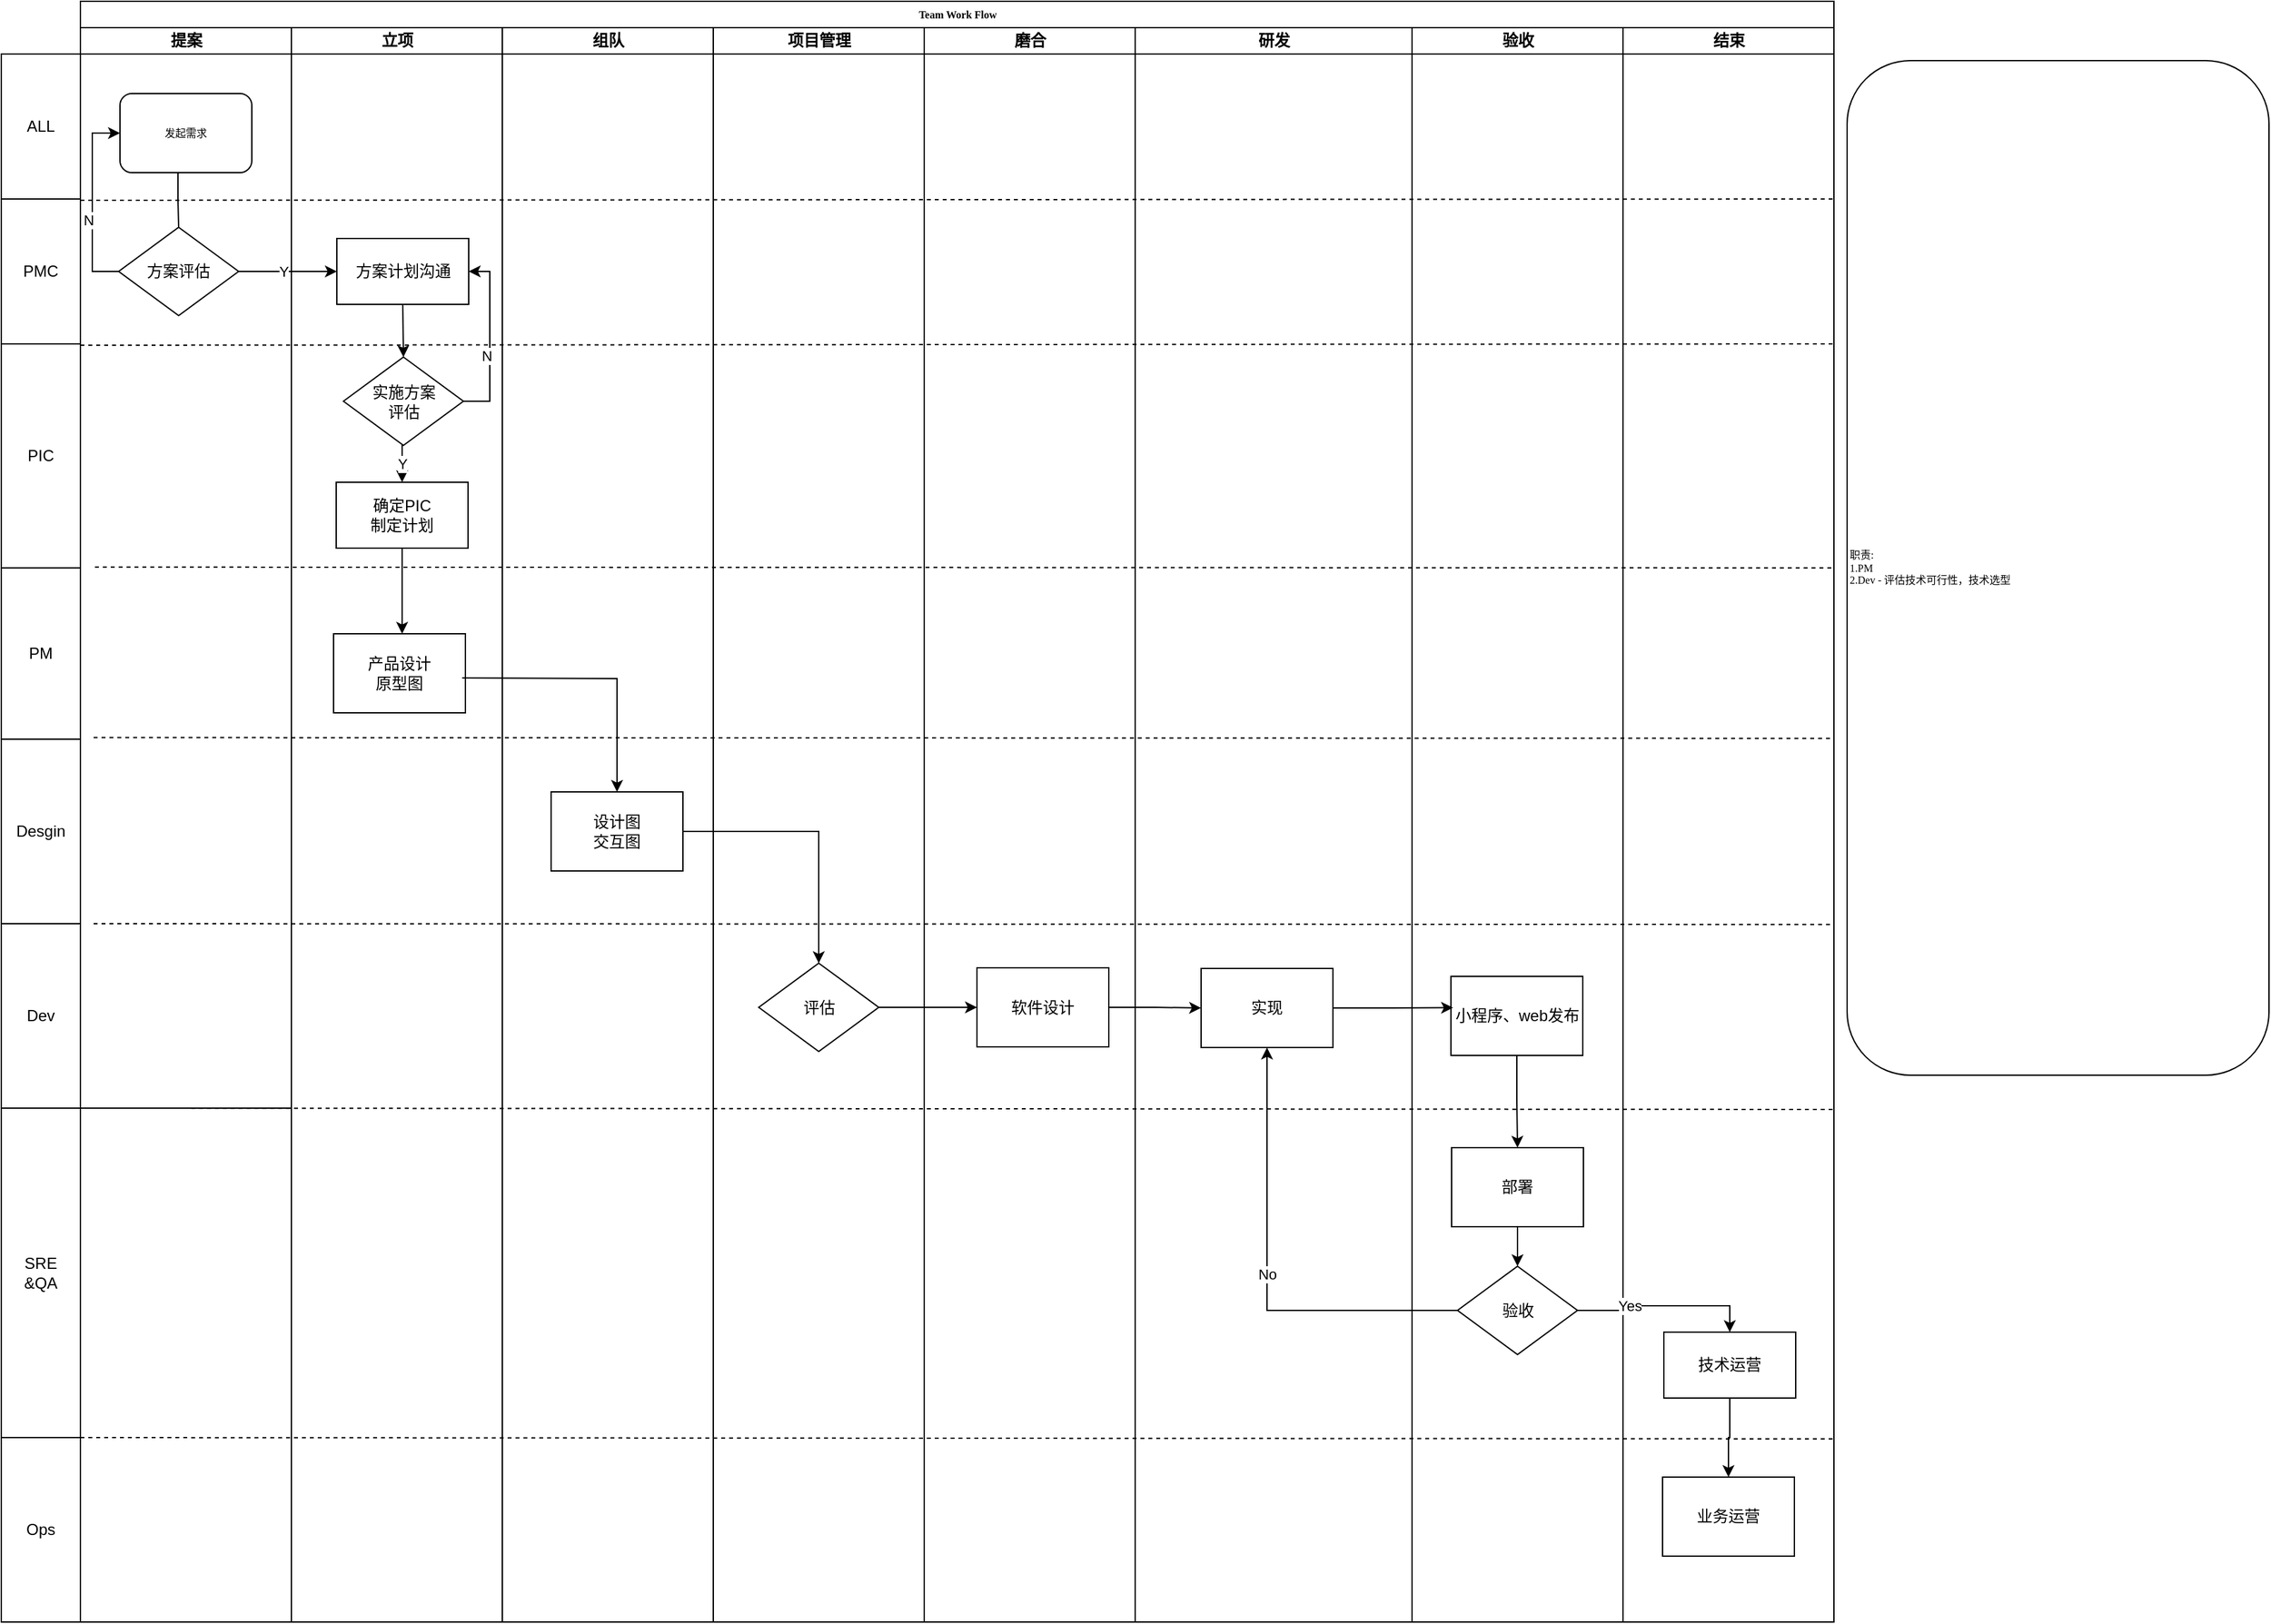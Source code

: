 <mxfile version="18.1.3" type="github">
  <diagram id="Y84T4wLDlW-QdF7z1Cms" name="teamwork">
    <mxGraphModel dx="1901" dy="949" grid="1" gridSize="10" guides="1" tooltips="1" connect="1" arrows="1" fold="1" page="1" pageScale="1" pageWidth="827" pageHeight="1169" math="0" shadow="0">
      <root>
        <mxCell id="0" />
        <mxCell id="1" parent="0" />
        <mxCell id="occV5032T8DvytQEy4XP-1" value="Team Work Flow" style="swimlane;html=1;childLayout=stackLayout;startSize=20;rounded=0;shadow=0;labelBackgroundColor=none;strokeWidth=1;fontFamily=Verdana;fontSize=8;align=center;" parent="1" vertex="1">
          <mxGeometry x="370" y="10" width="1330" height="1230" as="geometry" />
        </mxCell>
        <mxCell id="occV5032T8DvytQEy4XP-3" value="建单" style="swimlane;html=1;startSize=20;" parent="occV5032T8DvytQEy4XP-1" vertex="1">
          <mxGeometry y="20" width="160" height="1210" as="geometry" />
        </mxCell>
        <mxCell id="occV5032T8DvytQEy4XP-4" value="立项" style="swimlane;html=1;startSize=20;" parent="occV5032T8DvytQEy4XP-1" vertex="1">
          <mxGeometry x="160" y="20" width="160" height="1210" as="geometry" />
        </mxCell>
        <mxCell id="occV5032T8DvytQEy4XP-64" value="Y" style="edgeStyle=orthogonalEdgeStyle;rounded=0;orthogonalLoop=1;jettySize=auto;html=1;entryX=0.5;entryY=0;entryDx=0;entryDy=0;startArrow=none;exitX=0.5;exitY=1;exitDx=0;exitDy=0;" parent="occV5032T8DvytQEy4XP-4" source="M_wDBOlB3Sk2u6fDk0sT-19" target="occV5032T8DvytQEy4XP-63" edge="1">
          <mxGeometry relative="1" as="geometry">
            <mxPoint x="80" y="317" as="sourcePoint" />
          </mxGeometry>
        </mxCell>
        <mxCell id="occV5032T8DvytQEy4XP-54" value="方案计划沟通" style="rounded=0;whiteSpace=wrap;html=1;" parent="occV5032T8DvytQEy4XP-4" vertex="1">
          <mxGeometry x="34.5" y="160" width="100" height="50" as="geometry" />
        </mxCell>
        <mxCell id="occV5032T8DvytQEy4XP-63" value="确定PIC&lt;br&gt;制定计划" style="rounded=0;whiteSpace=wrap;html=1;" parent="occV5032T8DvytQEy4XP-4" vertex="1">
          <mxGeometry x="34" y="345" width="100" height="50" as="geometry" />
        </mxCell>
        <mxCell id="M_wDBOlB3Sk2u6fDk0sT-8" style="edgeStyle=orthogonalEdgeStyle;rounded=0;orthogonalLoop=1;jettySize=auto;html=1;startArrow=none;exitX=1;exitY=0.5;exitDx=0;exitDy=0;entryX=1;entryY=0.5;entryDx=0;entryDy=0;" parent="occV5032T8DvytQEy4XP-4" source="M_wDBOlB3Sk2u6fDk0sT-19" target="occV5032T8DvytQEy4XP-54" edge="1">
          <mxGeometry relative="1" as="geometry">
            <mxPoint x="130" y="295" as="sourcePoint" />
            <mxPoint x="-10" y="80" as="targetPoint" />
          </mxGeometry>
        </mxCell>
        <mxCell id="M_wDBOlB3Sk2u6fDk0sT-9" value="N" style="edgeLabel;html=1;align=center;verticalAlign=middle;resizable=0;points=[];" parent="M_wDBOlB3Sk2u6fDk0sT-8" connectable="0" vertex="1">
          <mxGeometry x="-0.187" y="3" relative="1" as="geometry">
            <mxPoint as="offset" />
          </mxGeometry>
        </mxCell>
        <mxCell id="M_wDBOlB3Sk2u6fDk0sT-10" style="rounded=0;orthogonalLoop=1;jettySize=auto;html=1;exitX=0.5;exitY=1;exitDx=0;exitDy=0;entryX=0.5;entryY=0;entryDx=0;entryDy=0;" parent="occV5032T8DvytQEy4XP-4" source="occV5032T8DvytQEy4XP-54" target="M_wDBOlB3Sk2u6fDk0sT-19" edge="1">
          <mxGeometry relative="1" as="geometry">
            <mxPoint x="140" y="380" as="sourcePoint" />
            <mxPoint x="80" y="270" as="targetPoint" />
          </mxGeometry>
        </mxCell>
        <mxCell id="M_wDBOlB3Sk2u6fDk0sT-19" value="实施方案&lt;br&gt;评估" style="rhombus;whiteSpace=wrap;html=1;" parent="occV5032T8DvytQEy4XP-4" vertex="1">
          <mxGeometry x="39.5" y="250" width="91" height="67" as="geometry" />
        </mxCell>
        <mxCell id="9P_NjJ8gUgwnYhmDOcFU-11" style="rounded=0;orthogonalLoop=1;jettySize=auto;html=1;entryX=0.5;entryY=0;entryDx=0;entryDy=0;exitX=0.5;exitY=1;exitDx=0;exitDy=0;" parent="occV5032T8DvytQEy4XP-4" source="occV5032T8DvytQEy4XP-63" edge="1">
          <mxGeometry relative="1" as="geometry">
            <mxPoint x="144" y="380" as="sourcePoint" />
            <mxPoint x="84.0" y="460" as="targetPoint" />
          </mxGeometry>
        </mxCell>
        <mxCell id="79aMWXb59O5gDaED3Tgx-1" value="产品设计&lt;br&gt;原型图" style="rounded=0;whiteSpace=wrap;html=1;" parent="occV5032T8DvytQEy4XP-4" vertex="1">
          <mxGeometry x="32" y="460" width="100" height="60" as="geometry" />
        </mxCell>
        <mxCell id="79aMWXb59O5gDaED3Tgx-7" value="" style="endArrow=none;dashed=1;html=1;rounded=0;" parent="occV5032T8DvytQEy4XP-4" edge="1">
          <mxGeometry width="50" height="50" relative="1" as="geometry">
            <mxPoint x="-160" y="1070" as="sourcePoint" />
            <mxPoint x="1170" y="1071" as="targetPoint" />
          </mxGeometry>
        </mxCell>
        <mxCell id="occV5032T8DvytQEy4XP-13" value="组队" style="swimlane;html=1;startSize=20;" parent="occV5032T8DvytQEy4XP-1" vertex="1">
          <mxGeometry x="320" y="20" width="160" height="1210" as="geometry" />
        </mxCell>
        <mxCell id="occV5032T8DvytQEy4XP-60" value="设计图&lt;br&gt;交互图" style="rounded=0;whiteSpace=wrap;html=1;" parent="occV5032T8DvytQEy4XP-13" vertex="1">
          <mxGeometry x="37" y="580" width="100" height="60" as="geometry" />
        </mxCell>
        <mxCell id="occV5032T8DvytQEy4XP-92" value="" style="endArrow=none;dashed=1;html=1;rounded=0;entryX=1;entryY=0.5;entryDx=0;entryDy=0;" parent="occV5032T8DvytQEy4XP-13" edge="1">
          <mxGeometry width="50" height="50" relative="1" as="geometry">
            <mxPoint x="-310" y="538.75" as="sourcePoint" />
            <mxPoint x="1010" y="539.37" as="targetPoint" />
          </mxGeometry>
        </mxCell>
        <mxCell id="occV5032T8DvytQEy4XP-94" value="" style="endArrow=none;dashed=1;html=1;rounded=0;entryX=1;entryY=0.5;entryDx=0;entryDy=0;" parent="occV5032T8DvytQEy4XP-13" edge="1">
          <mxGeometry width="50" height="50" relative="1" as="geometry">
            <mxPoint x="-310" y="680.0" as="sourcePoint" />
            <mxPoint x="1010" y="680.62" as="targetPoint" />
          </mxGeometry>
        </mxCell>
        <mxCell id="occV5032T8DvytQEy4XP-72" style="edgeStyle=orthogonalEdgeStyle;rounded=0;orthogonalLoop=1;jettySize=auto;html=1;entryX=0.5;entryY=0;entryDx=0;entryDy=0;exitX=1;exitY=0.5;exitDx=0;exitDy=0;" parent="occV5032T8DvytQEy4XP-1" target="occV5032T8DvytQEy4XP-60" edge="1">
          <mxGeometry relative="1" as="geometry">
            <mxPoint x="289.5" y="513.5" as="sourcePoint" />
          </mxGeometry>
        </mxCell>
        <mxCell id="occV5032T8DvytQEy4XP-21" value="项目管理" style="swimlane;html=1;startSize=20;" parent="occV5032T8DvytQEy4XP-1" vertex="1">
          <mxGeometry x="480" y="20" width="160" height="1210" as="geometry" />
        </mxCell>
        <mxCell id="occV5032T8DvytQEy4XP-93" value="" style="endArrow=none;dashed=1;html=1;rounded=0;" parent="occV5032T8DvytQEy4XP-21" edge="1">
          <mxGeometry width="50" height="50" relative="1" as="geometry">
            <mxPoint x="-480" y="131" as="sourcePoint" />
            <mxPoint x="850" y="130.0" as="targetPoint" />
          </mxGeometry>
        </mxCell>
        <mxCell id="M_wDBOlB3Sk2u6fDk0sT-11" value="评估" style="rhombus;whiteSpace=wrap;html=1;" parent="occV5032T8DvytQEy4XP-21" vertex="1">
          <mxGeometry x="34.5" y="710" width="91" height="67" as="geometry" />
        </mxCell>
        <mxCell id="occV5032T8DvytQEy4XP-91" value="" style="endArrow=none;dashed=1;html=1;rounded=0;" parent="occV5032T8DvytQEy4XP-21" edge="1">
          <mxGeometry width="50" height="50" relative="1" as="geometry">
            <mxPoint x="-480" y="241.0" as="sourcePoint" />
            <mxPoint x="850" y="240" as="targetPoint" />
          </mxGeometry>
        </mxCell>
        <mxCell id="occV5032T8DvytQEy4XP-26" value="磨合" style="swimlane;html=1;startSize=20;" parent="occV5032T8DvytQEy4XP-1" vertex="1">
          <mxGeometry x="640" y="20" width="160" height="1210" as="geometry" />
        </mxCell>
        <mxCell id="9P_NjJ8gUgwnYhmDOcFU-2" value="" style="endArrow=none;dashed=1;html=1;rounded=0;" parent="occV5032T8DvytQEy4XP-26" edge="1">
          <mxGeometry width="50" height="50" relative="1" as="geometry">
            <mxPoint x="-640" y="820.0" as="sourcePoint" />
            <mxPoint x="690" y="821" as="targetPoint" />
          </mxGeometry>
        </mxCell>
        <mxCell id="79aMWXb59O5gDaED3Tgx-9" value="软件设计" style="rounded=0;whiteSpace=wrap;html=1;" parent="occV5032T8DvytQEy4XP-26" vertex="1">
          <mxGeometry x="40" y="713.5" width="100" height="60" as="geometry" />
        </mxCell>
        <mxCell id="occV5032T8DvytQEy4XP-90" value="" style="endArrow=none;dashed=1;html=1;rounded=0;entryX=1;entryY=0.5;entryDx=0;entryDy=0;" parent="occV5032T8DvytQEy4XP-1" edge="1">
          <mxGeometry width="50" height="50" relative="1" as="geometry">
            <mxPoint x="11" y="429.38" as="sourcePoint" />
            <mxPoint x="1331" y="430.0" as="targetPoint" />
          </mxGeometry>
        </mxCell>
        <mxCell id="occV5032T8DvytQEy4XP-28" value="研发" style="swimlane;html=1;startSize=20;" parent="occV5032T8DvytQEy4XP-1" vertex="1">
          <mxGeometry x="800" y="20" width="210" height="1210" as="geometry" />
        </mxCell>
        <mxCell id="79aMWXb59O5gDaED3Tgx-10" value="实现" style="rounded=0;whiteSpace=wrap;html=1;" parent="occV5032T8DvytQEy4XP-28" vertex="1">
          <mxGeometry x="50" y="714" width="100" height="60" as="geometry" />
        </mxCell>
        <mxCell id="occV5032T8DvytQEy4XP-37" value="验收" style="swimlane;html=1;startSize=20;" parent="occV5032T8DvytQEy4XP-1" vertex="1">
          <mxGeometry x="1010" y="20" width="160" height="1210" as="geometry" />
        </mxCell>
        <mxCell id="9P_NjJ8gUgwnYhmDOcFU-3" value="验收" style="rhombus;whiteSpace=wrap;html=1;" parent="occV5032T8DvytQEy4XP-37" vertex="1">
          <mxGeometry x="34.5" y="940" width="91" height="67" as="geometry" />
        </mxCell>
        <mxCell id="79aMWXb59O5gDaED3Tgx-14" style="edgeStyle=orthogonalEdgeStyle;rounded=0;orthogonalLoop=1;jettySize=auto;html=1;entryX=0.5;entryY=0;entryDx=0;entryDy=0;" parent="occV5032T8DvytQEy4XP-37" source="occV5032T8DvytQEy4XP-58" target="9P_NjJ8gUgwnYhmDOcFU-3" edge="1">
          <mxGeometry relative="1" as="geometry" />
        </mxCell>
        <mxCell id="occV5032T8DvytQEy4XP-58" value="部署" style="rounded=0;whiteSpace=wrap;html=1;" parent="occV5032T8DvytQEy4XP-37" vertex="1">
          <mxGeometry x="30" y="850" width="100" height="60" as="geometry" />
        </mxCell>
        <mxCell id="79aMWXb59O5gDaED3Tgx-22" style="edgeStyle=orthogonalEdgeStyle;rounded=0;orthogonalLoop=1;jettySize=auto;html=1;" parent="occV5032T8DvytQEy4XP-37" source="79aMWXb59O5gDaED3Tgx-20" target="occV5032T8DvytQEy4XP-58" edge="1">
          <mxGeometry relative="1" as="geometry" />
        </mxCell>
        <mxCell id="79aMWXb59O5gDaED3Tgx-20" value="小程序、web发布" style="rounded=0;whiteSpace=wrap;html=1;" parent="occV5032T8DvytQEy4XP-37" vertex="1">
          <mxGeometry x="29.5" y="720" width="100" height="60" as="geometry" />
        </mxCell>
        <mxCell id="occV5032T8DvytQEy4XP-71" value="结束" style="swimlane;html=1;startSize=20;" parent="occV5032T8DvytQEy4XP-1" vertex="1">
          <mxGeometry x="1170" y="20" width="160" height="1210" as="geometry" />
        </mxCell>
        <mxCell id="occV5032T8DvytQEy4XP-87" value="业务运营" style="rounded=0;whiteSpace=wrap;html=1;" parent="occV5032T8DvytQEy4XP-71" vertex="1">
          <mxGeometry x="30" y="1100" width="100" height="60" as="geometry" />
        </mxCell>
        <mxCell id="79aMWXb59O5gDaED3Tgx-19" style="edgeStyle=orthogonalEdgeStyle;rounded=0;orthogonalLoop=1;jettySize=auto;html=1;entryX=0.5;entryY=0;entryDx=0;entryDy=0;" parent="occV5032T8DvytQEy4XP-71" source="79aMWXb59O5gDaED3Tgx-18" target="occV5032T8DvytQEy4XP-87" edge="1">
          <mxGeometry relative="1" as="geometry" />
        </mxCell>
        <mxCell id="79aMWXb59O5gDaED3Tgx-18" value="技术运营" style="rounded=0;whiteSpace=wrap;html=1;" parent="occV5032T8DvytQEy4XP-71" vertex="1">
          <mxGeometry x="31" y="990" width="100" height="50" as="geometry" />
        </mxCell>
        <mxCell id="occV5032T8DvytQEy4XP-73" style="edgeStyle=orthogonalEdgeStyle;rounded=0;orthogonalLoop=1;jettySize=auto;html=1;" parent="occV5032T8DvytQEy4XP-1" source="occV5032T8DvytQEy4XP-60" target="M_wDBOlB3Sk2u6fDk0sT-11" edge="1">
          <mxGeometry relative="1" as="geometry">
            <mxPoint x="560" y="460" as="targetPoint" />
          </mxGeometry>
        </mxCell>
        <mxCell id="79aMWXb59O5gDaED3Tgx-11" style="edgeStyle=orthogonalEdgeStyle;rounded=0;orthogonalLoop=1;jettySize=auto;html=1;" parent="occV5032T8DvytQEy4XP-1" source="M_wDBOlB3Sk2u6fDk0sT-11" target="79aMWXb59O5gDaED3Tgx-9" edge="1">
          <mxGeometry relative="1" as="geometry" />
        </mxCell>
        <mxCell id="79aMWXb59O5gDaED3Tgx-12" style="edgeStyle=orthogonalEdgeStyle;rounded=0;orthogonalLoop=1;jettySize=auto;html=1;entryX=0;entryY=0.5;entryDx=0;entryDy=0;" parent="occV5032T8DvytQEy4XP-1" source="79aMWXb59O5gDaED3Tgx-9" target="79aMWXb59O5gDaED3Tgx-10" edge="1">
          <mxGeometry relative="1" as="geometry" />
        </mxCell>
        <mxCell id="79aMWXb59O5gDaED3Tgx-15" style="edgeStyle=orthogonalEdgeStyle;rounded=0;orthogonalLoop=1;jettySize=auto;html=1;entryX=0.5;entryY=0;entryDx=0;entryDy=0;" parent="occV5032T8DvytQEy4XP-1" source="9P_NjJ8gUgwnYhmDOcFU-3" target="79aMWXb59O5gDaED3Tgx-18" edge="1">
          <mxGeometry relative="1" as="geometry">
            <mxPoint x="1250" y="994" as="targetPoint" />
          </mxGeometry>
        </mxCell>
        <mxCell id="79aMWXb59O5gDaED3Tgx-16" value="Yes" style="edgeLabel;html=1;align=center;verticalAlign=middle;resizable=0;points=[];" parent="79aMWXb59O5gDaED3Tgx-15" connectable="0" vertex="1">
          <mxGeometry x="-0.368" relative="1" as="geometry">
            <mxPoint x="-1" as="offset" />
          </mxGeometry>
        </mxCell>
        <mxCell id="79aMWXb59O5gDaED3Tgx-17" value="No" style="edgeStyle=orthogonalEdgeStyle;rounded=0;orthogonalLoop=1;jettySize=auto;html=1;entryX=0.5;entryY=1;entryDx=0;entryDy=0;" parent="occV5032T8DvytQEy4XP-1" source="9P_NjJ8gUgwnYhmDOcFU-3" target="79aMWXb59O5gDaED3Tgx-10" edge="1">
          <mxGeometry relative="1" as="geometry" />
        </mxCell>
        <mxCell id="79aMWXb59O5gDaED3Tgx-21" style="edgeStyle=orthogonalEdgeStyle;rounded=0;orthogonalLoop=1;jettySize=auto;html=1;entryX=0.016;entryY=0.396;entryDx=0;entryDy=0;entryPerimeter=0;" parent="occV5032T8DvytQEy4XP-1" source="79aMWXb59O5gDaED3Tgx-10" target="79aMWXb59O5gDaED3Tgx-20" edge="1">
          <mxGeometry relative="1" as="geometry" />
        </mxCell>
        <mxCell id="occV5032T8DvytQEy4XP-39" value="提案" style="swimlane;html=1;startSize=20;" parent="1" vertex="1">
          <mxGeometry x="370" y="30" width="160" height="820" as="geometry" />
        </mxCell>
        <mxCell id="occV5032T8DvytQEy4XP-41" value="发起需求" style="rounded=1;whiteSpace=wrap;html=1;shadow=0;labelBackgroundColor=none;strokeWidth=1;fontFamily=Verdana;fontSize=8;align=center;" parent="occV5032T8DvytQEy4XP-39" vertex="1">
          <mxGeometry x="30" y="50" width="100" height="60" as="geometry" />
        </mxCell>
        <mxCell id="M_wDBOlB3Sk2u6fDk0sT-1" value="方案评估" style="rhombus;whiteSpace=wrap;html=1;" parent="occV5032T8DvytQEy4XP-39" vertex="1">
          <mxGeometry x="29" y="151.5" width="91" height="67" as="geometry" />
        </mxCell>
        <mxCell id="M_wDBOlB3Sk2u6fDk0sT-2" value="" style="edgeStyle=orthogonalEdgeStyle;rounded=0;orthogonalLoop=1;jettySize=auto;html=1;entryX=0.5;entryY=0;entryDx=0;entryDy=0;exitX=0.44;exitY=0.992;exitDx=0;exitDy=0;exitPerimeter=0;endArrow=none;" parent="occV5032T8DvytQEy4XP-39" source="occV5032T8DvytQEy4XP-41" target="M_wDBOlB3Sk2u6fDk0sT-1" edge="1">
          <mxGeometry relative="1" as="geometry">
            <mxPoint x="74" y="109.52" as="sourcePoint" />
            <mxPoint x="190" y="195" as="targetPoint" />
          </mxGeometry>
        </mxCell>
        <mxCell id="M_wDBOlB3Sk2u6fDk0sT-3" style="edgeStyle=orthogonalEdgeStyle;rounded=0;orthogonalLoop=1;jettySize=auto;html=1;entryX=0;entryY=0.5;entryDx=0;entryDy=0;startArrow=none;exitX=0;exitY=0.5;exitDx=0;exitDy=0;" parent="occV5032T8DvytQEy4XP-39" source="M_wDBOlB3Sk2u6fDk0sT-1" target="occV5032T8DvytQEy4XP-41" edge="1">
          <mxGeometry relative="1" as="geometry">
            <mxPoint x="84.5" y="228.5" as="sourcePoint" />
            <mxPoint x="200" y="205" as="targetPoint" />
          </mxGeometry>
        </mxCell>
        <mxCell id="M_wDBOlB3Sk2u6fDk0sT-4" value="N" style="edgeLabel;html=1;align=center;verticalAlign=middle;resizable=0;points=[];" parent="M_wDBOlB3Sk2u6fDk0sT-3" connectable="0" vertex="1">
          <mxGeometry x="-0.187" y="3" relative="1" as="geometry">
            <mxPoint as="offset" />
          </mxGeometry>
        </mxCell>
        <mxCell id="occV5032T8DvytQEy4XP-47" value="ALL" style="rounded=0;whiteSpace=wrap;html=1;" parent="1" vertex="1">
          <mxGeometry x="310" y="50" width="60" height="110" as="geometry" />
        </mxCell>
        <mxCell id="occV5032T8DvytQEy4XP-48" value="PIC" style="rounded=0;whiteSpace=wrap;html=1;" parent="1" vertex="1">
          <mxGeometry x="310" y="270" width="60" height="170" as="geometry" />
        </mxCell>
        <mxCell id="occV5032T8DvytQEy4XP-50" value="PM" style="rounded=0;whiteSpace=wrap;html=1;" parent="1" vertex="1">
          <mxGeometry x="310" y="440" width="60" height="130" as="geometry" />
        </mxCell>
        <mxCell id="occV5032T8DvytQEy4XP-52" value="PMC" style="rounded=0;whiteSpace=wrap;html=1;" parent="1" vertex="1">
          <mxGeometry x="310" y="160" width="60" height="110" as="geometry" />
        </mxCell>
        <mxCell id="occV5032T8DvytQEy4XP-56" style="edgeStyle=orthogonalEdgeStyle;rounded=0;orthogonalLoop=1;jettySize=auto;html=1;entryX=0;entryY=0.5;entryDx=0;entryDy=0;startArrow=none;exitX=1;exitY=0.5;exitDx=0;exitDy=0;" parent="1" source="M_wDBOlB3Sk2u6fDk0sT-1" target="occV5032T8DvytQEy4XP-54" edge="1">
          <mxGeometry relative="1" as="geometry">
            <mxPoint x="445" y="250" as="sourcePoint" />
          </mxGeometry>
        </mxCell>
        <mxCell id="M_wDBOlB3Sk2u6fDk0sT-5" value="Y" style="edgeLabel;html=1;align=center;verticalAlign=middle;resizable=0;points=[];" parent="occV5032T8DvytQEy4XP-56" connectable="0" vertex="1">
          <mxGeometry x="-0.099" relative="1" as="geometry">
            <mxPoint as="offset" />
          </mxGeometry>
        </mxCell>
        <mxCell id="occV5032T8DvytQEy4XP-61" value="Desgin" style="rounded=0;whiteSpace=wrap;html=1;" parent="1" vertex="1">
          <mxGeometry x="310" y="570" width="60" height="140" as="geometry" />
        </mxCell>
        <mxCell id="occV5032T8DvytQEy4XP-89" value="Dev" style="rounded=0;whiteSpace=wrap;html=1;" parent="1" vertex="1">
          <mxGeometry x="310" y="710" width="60" height="140" as="geometry" />
        </mxCell>
        <mxCell id="Yytk5t0QgctLMreYlWnX-1" value="职责:&lt;br&gt;1.PM&lt;br&gt;2.Dev - 评估技术可行性，技术选型" style="rounded=1;whiteSpace=wrap;html=1;shadow=0;labelBackgroundColor=none;strokeWidth=1;fontFamily=Verdana;fontSize=8;align=left;" parent="1" vertex="1">
          <mxGeometry x="1710" y="55" width="320" height="770" as="geometry" />
        </mxCell>
        <mxCell id="9P_NjJ8gUgwnYhmDOcFU-1" value="SRE&lt;br&gt;&amp;amp;QA" style="rounded=0;whiteSpace=wrap;html=1;" parent="1" vertex="1">
          <mxGeometry x="310" y="850" width="60" height="250" as="geometry" />
        </mxCell>
        <mxCell id="79aMWXb59O5gDaED3Tgx-4" value="Ops" style="rounded=0;whiteSpace=wrap;html=1;" parent="1" vertex="1">
          <mxGeometry x="310" y="1100" width="60" height="140" as="geometry" />
        </mxCell>
      </root>
    </mxGraphModel>
  </diagram>
</mxfile>
